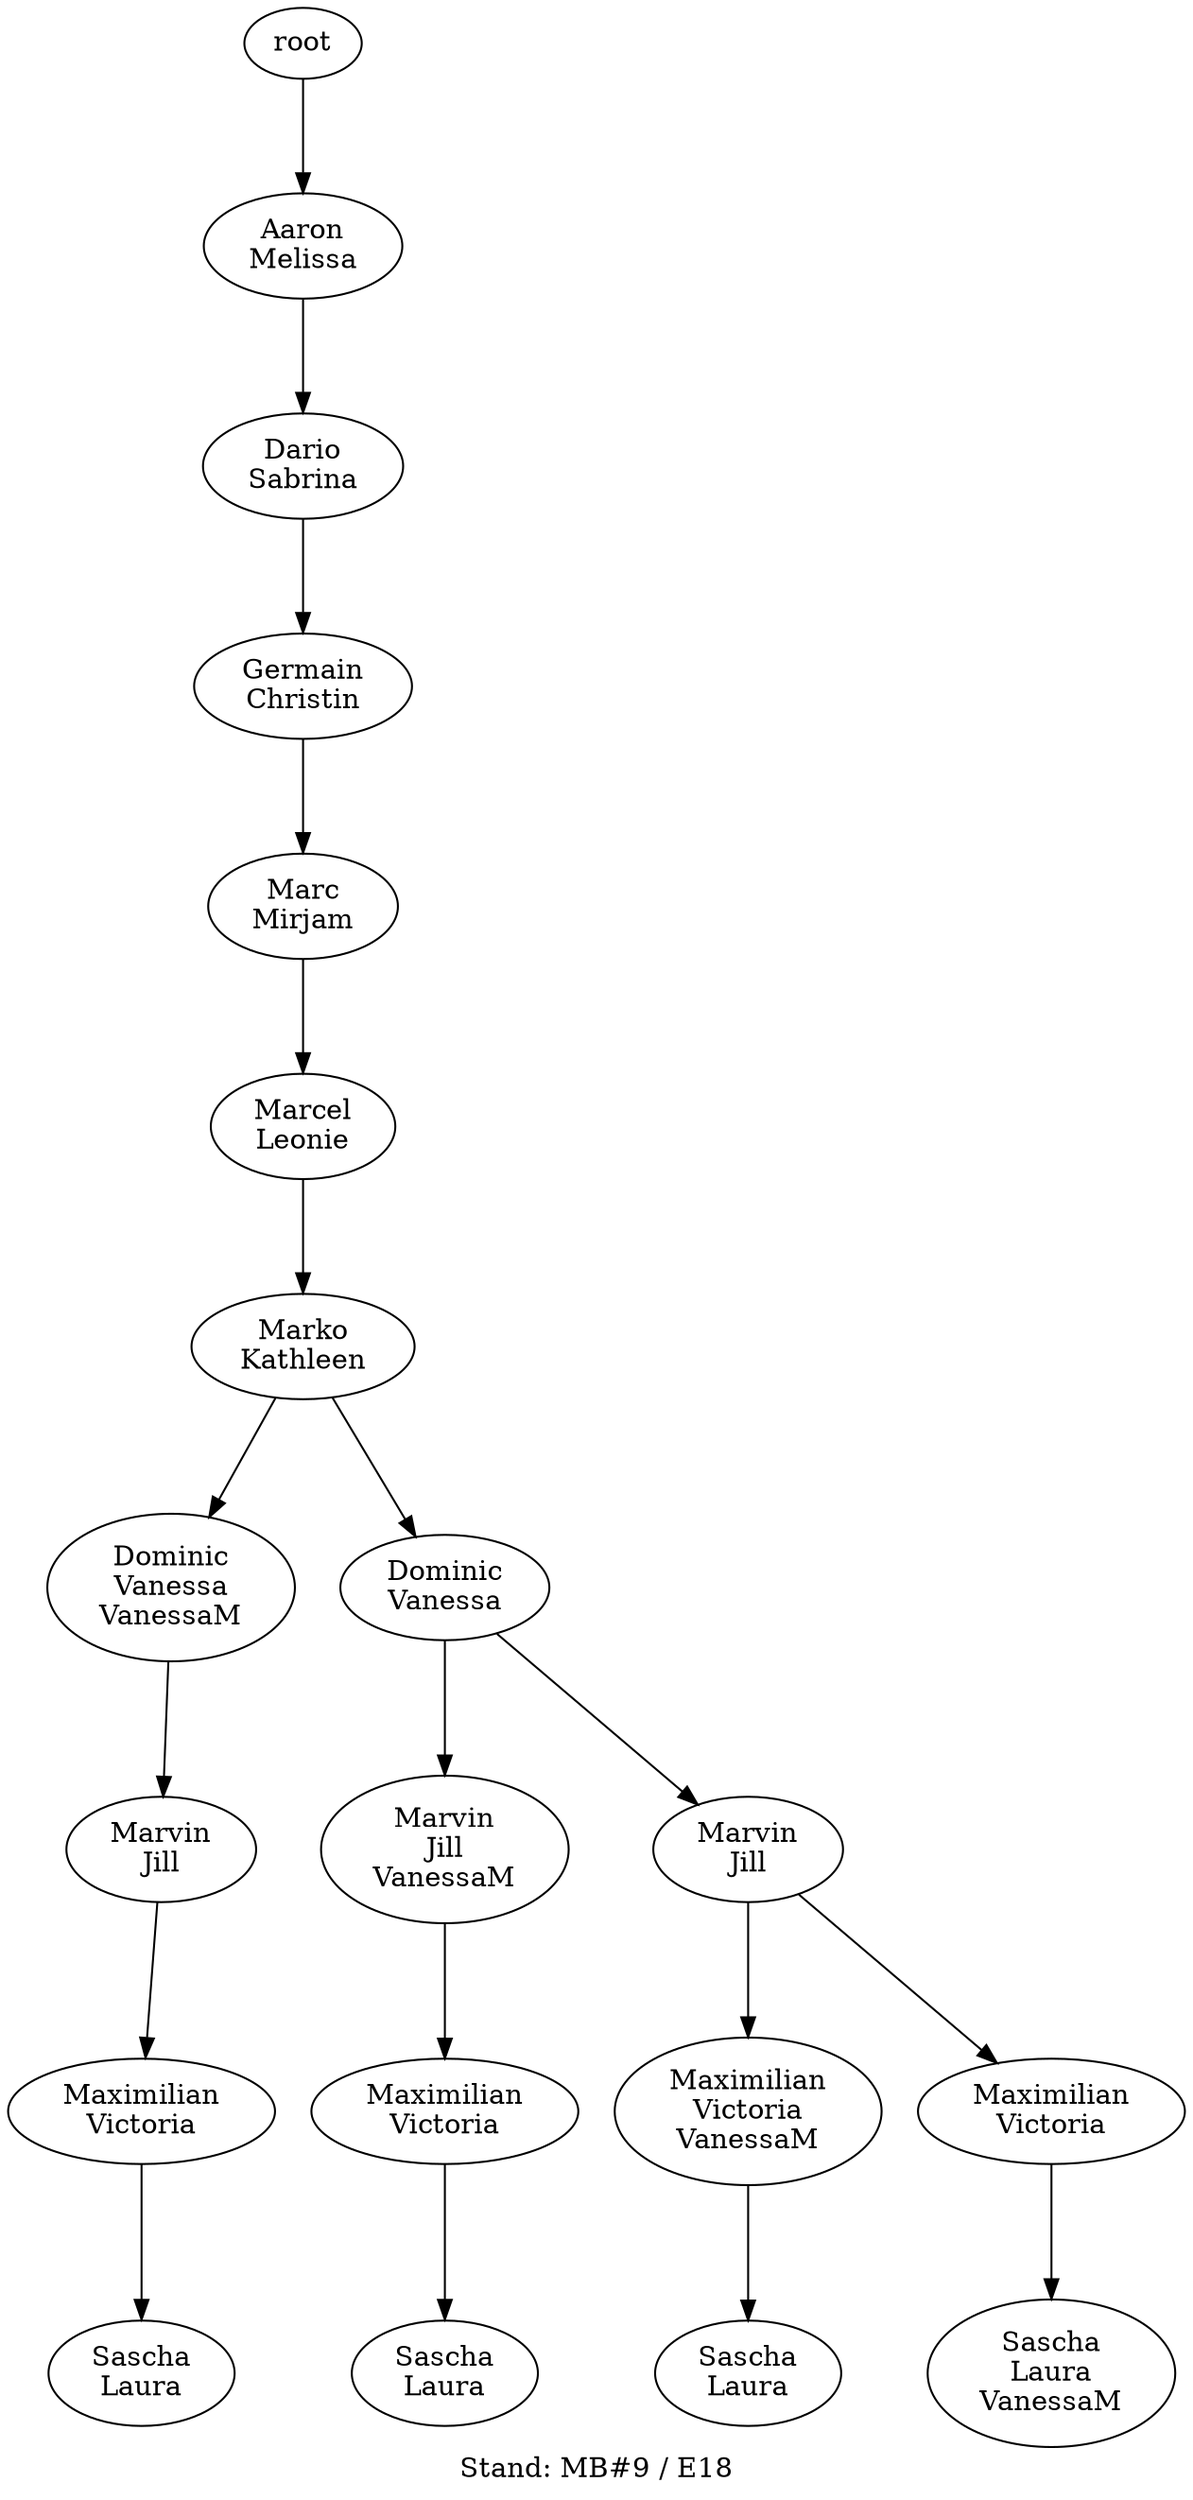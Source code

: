digraph D { labelloc="b"; label="Stand: MB#9 / E18"; ranksep=0.8;
"root/5"[label="Aaron\nMelissa"]
"root" -> "root/5";
"root/5/7"[label="Dario\nSabrina"]
"root/5" -> "root/5/7";
"root/5/7/0"[label="Germain\nChristin"]
"root/5/7" -> "root/5/7/0";
"root/5/7/0/6"[label="Marc\nMirjam"]
"root/5/7/0" -> "root/5/7/0/6";
"root/5/7/0/6/4"[label="Marcel\nLeonie"]
"root/5/7/0/6" -> "root/5/7/0/6/4";
"root/5/7/0/6/4/2"[label="Marko\nKathleen"]
"root/5/7/0/6/4" -> "root/5/7/0/6/4/2";
"root/5/7/0/6/4/2/8,10"[label="Dominic\nVanessa\nVanessaM"]
"root/5/7/0/6/4/2" -> "root/5/7/0/6/4/2/8,10";
"root/5/7/0/6/4/2/8,10/1"[label="Marvin\nJill"]
"root/5/7/0/6/4/2/8,10" -> "root/5/7/0/6/4/2/8,10/1";
"root/5/7/0/6/4/2/8,10/1/9"[label="Maximilian\nVictoria"]
"root/5/7/0/6/4/2/8,10/1" -> "root/5/7/0/6/4/2/8,10/1/9";
"root/5/7/0/6/4/2/8,10/1/9/3"[label="Sascha\nLaura"]
"root/5/7/0/6/4/2/8,10/1/9" -> "root/5/7/0/6/4/2/8,10/1/9/3";
"root/5/7/0/6/4/2/8"[label="Dominic\nVanessa"]
"root/5/7/0/6/4/2" -> "root/5/7/0/6/4/2/8";
"root/5/7/0/6/4/2/8/1,10"[label="Marvin\nJill\nVanessaM"]
"root/5/7/0/6/4/2/8" -> "root/5/7/0/6/4/2/8/1,10";
"root/5/7/0/6/4/2/8/1,10/9"[label="Maximilian\nVictoria"]
"root/5/7/0/6/4/2/8/1,10" -> "root/5/7/0/6/4/2/8/1,10/9";
"root/5/7/0/6/4/2/8/1,10/9/3"[label="Sascha\nLaura"]
"root/5/7/0/6/4/2/8/1,10/9" -> "root/5/7/0/6/4/2/8/1,10/9/3";
"root/5/7/0/6/4/2/8/1"[label="Marvin\nJill"]
"root/5/7/0/6/4/2/8" -> "root/5/7/0/6/4/2/8/1";
"root/5/7/0/6/4/2/8/1/9,10"[label="Maximilian\nVictoria\nVanessaM"]
"root/5/7/0/6/4/2/8/1" -> "root/5/7/0/6/4/2/8/1/9,10";
"root/5/7/0/6/4/2/8/1/9,10/3"[label="Sascha\nLaura"]
"root/5/7/0/6/4/2/8/1/9,10" -> "root/5/7/0/6/4/2/8/1/9,10/3";
"root/5/7/0/6/4/2/8/1/9"[label="Maximilian\nVictoria"]
"root/5/7/0/6/4/2/8/1" -> "root/5/7/0/6/4/2/8/1/9";
"root/5/7/0/6/4/2/8/1/9/3,10"[label="Sascha\nLaura\nVanessaM"]
"root/5/7/0/6/4/2/8/1/9" -> "root/5/7/0/6/4/2/8/1/9/3,10";
}
